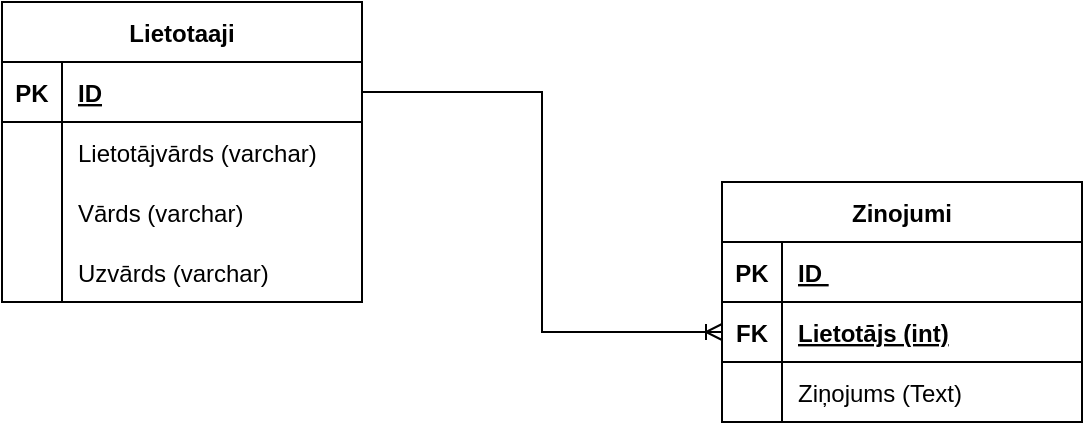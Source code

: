 <mxfile version="20.7.4" type="github">
  <diagram id="C5RBs43oDa-KdzZeNtuy" name="Page-1">
    <mxGraphModel dx="1434" dy="796" grid="1" gridSize="10" guides="1" tooltips="1" connect="1" arrows="1" fold="1" page="1" pageScale="1" pageWidth="827" pageHeight="1169" math="0" shadow="0">
      <root>
        <mxCell id="WIyWlLk6GJQsqaUBKTNV-0" />
        <mxCell id="WIyWlLk6GJQsqaUBKTNV-1" parent="WIyWlLk6GJQsqaUBKTNV-0" />
        <mxCell id="ov93Y9u5A4Eo0aby0iT--3" value="Zinojumi" style="shape=table;startSize=30;container=1;collapsible=1;childLayout=tableLayout;fixedRows=1;rowLines=0;fontStyle=1;align=center;resizeLast=1;strokeColor=default;html=0;" vertex="1" parent="WIyWlLk6GJQsqaUBKTNV-1">
          <mxGeometry x="470" y="190" width="180" height="120" as="geometry" />
        </mxCell>
        <mxCell id="ov93Y9u5A4Eo0aby0iT--36" style="shape=tableRow;horizontal=0;startSize=0;swimlaneHead=0;swimlaneBody=0;fillColor=none;collapsible=0;dropTarget=0;points=[[0,0.5],[1,0.5]];portConstraint=eastwest;top=0;left=0;right=0;bottom=1;strokeColor=default;html=0;" vertex="1" parent="ov93Y9u5A4Eo0aby0iT--3">
          <mxGeometry y="30" width="180" height="30" as="geometry" />
        </mxCell>
        <mxCell id="ov93Y9u5A4Eo0aby0iT--37" value="PK" style="shape=partialRectangle;connectable=0;fillColor=none;top=0;left=0;bottom=0;right=0;fontStyle=1;overflow=hidden;strokeColor=default;html=0;" vertex="1" parent="ov93Y9u5A4Eo0aby0iT--36">
          <mxGeometry width="30" height="30" as="geometry">
            <mxRectangle width="30" height="30" as="alternateBounds" />
          </mxGeometry>
        </mxCell>
        <mxCell id="ov93Y9u5A4Eo0aby0iT--38" value="ID " style="shape=partialRectangle;connectable=0;fillColor=none;top=0;left=0;bottom=0;right=0;align=left;spacingLeft=6;fontStyle=5;overflow=hidden;strokeColor=default;html=0;" vertex="1" parent="ov93Y9u5A4Eo0aby0iT--36">
          <mxGeometry x="30" width="150" height="30" as="geometry">
            <mxRectangle width="150" height="30" as="alternateBounds" />
          </mxGeometry>
        </mxCell>
        <mxCell id="ov93Y9u5A4Eo0aby0iT--4" value="" style="shape=tableRow;horizontal=0;startSize=0;swimlaneHead=0;swimlaneBody=0;fillColor=none;collapsible=0;dropTarget=0;points=[[0,0.5],[1,0.5]];portConstraint=eastwest;top=0;left=0;right=0;bottom=1;strokeColor=default;html=0;" vertex="1" parent="ov93Y9u5A4Eo0aby0iT--3">
          <mxGeometry y="60" width="180" height="30" as="geometry" />
        </mxCell>
        <mxCell id="ov93Y9u5A4Eo0aby0iT--5" value="FK" style="shape=partialRectangle;connectable=0;fillColor=none;top=0;left=0;bottom=0;right=0;fontStyle=1;overflow=hidden;strokeColor=default;html=0;" vertex="1" parent="ov93Y9u5A4Eo0aby0iT--4">
          <mxGeometry width="30" height="30" as="geometry">
            <mxRectangle width="30" height="30" as="alternateBounds" />
          </mxGeometry>
        </mxCell>
        <mxCell id="ov93Y9u5A4Eo0aby0iT--6" value="Lietotājs (int)" style="shape=partialRectangle;connectable=0;fillColor=none;top=0;left=0;bottom=0;right=0;align=left;spacingLeft=6;fontStyle=5;overflow=hidden;strokeColor=default;html=0;" vertex="1" parent="ov93Y9u5A4Eo0aby0iT--4">
          <mxGeometry x="30" width="150" height="30" as="geometry">
            <mxRectangle width="150" height="30" as="alternateBounds" />
          </mxGeometry>
        </mxCell>
        <mxCell id="ov93Y9u5A4Eo0aby0iT--7" value="" style="shape=tableRow;horizontal=0;startSize=0;swimlaneHead=0;swimlaneBody=0;fillColor=none;collapsible=0;dropTarget=0;points=[[0,0.5],[1,0.5]];portConstraint=eastwest;top=0;left=0;right=0;bottom=0;strokeColor=default;html=0;" vertex="1" parent="ov93Y9u5A4Eo0aby0iT--3">
          <mxGeometry y="90" width="180" height="30" as="geometry" />
        </mxCell>
        <mxCell id="ov93Y9u5A4Eo0aby0iT--8" value="" style="shape=partialRectangle;connectable=0;fillColor=none;top=0;left=0;bottom=0;right=0;editable=1;overflow=hidden;strokeColor=default;html=0;" vertex="1" parent="ov93Y9u5A4Eo0aby0iT--7">
          <mxGeometry width="30" height="30" as="geometry">
            <mxRectangle width="30" height="30" as="alternateBounds" />
          </mxGeometry>
        </mxCell>
        <mxCell id="ov93Y9u5A4Eo0aby0iT--9" value="Ziņojums (Text)" style="shape=partialRectangle;connectable=0;fillColor=none;top=0;left=0;bottom=0;right=0;align=left;spacingLeft=6;overflow=hidden;strokeColor=default;html=0;" vertex="1" parent="ov93Y9u5A4Eo0aby0iT--7">
          <mxGeometry x="30" width="150" height="30" as="geometry">
            <mxRectangle width="150" height="30" as="alternateBounds" />
          </mxGeometry>
        </mxCell>
        <mxCell id="ov93Y9u5A4Eo0aby0iT--17" value="Lietotaaji" style="shape=table;startSize=30;container=1;collapsible=1;childLayout=tableLayout;fixedRows=1;rowLines=0;fontStyle=1;align=center;resizeLast=1;strokeColor=default;html=0;" vertex="1" parent="WIyWlLk6GJQsqaUBKTNV-1">
          <mxGeometry x="110" y="100" width="180" height="150" as="geometry" />
        </mxCell>
        <mxCell id="ov93Y9u5A4Eo0aby0iT--18" value="" style="shape=tableRow;horizontal=0;startSize=0;swimlaneHead=0;swimlaneBody=0;fillColor=none;collapsible=0;dropTarget=0;points=[[0,0.5],[1,0.5]];portConstraint=eastwest;top=0;left=0;right=0;bottom=1;strokeColor=default;html=0;" vertex="1" parent="ov93Y9u5A4Eo0aby0iT--17">
          <mxGeometry y="30" width="180" height="30" as="geometry" />
        </mxCell>
        <mxCell id="ov93Y9u5A4Eo0aby0iT--19" value="PK" style="shape=partialRectangle;connectable=0;fillColor=none;top=0;left=0;bottom=0;right=0;fontStyle=1;overflow=hidden;strokeColor=default;html=0;" vertex="1" parent="ov93Y9u5A4Eo0aby0iT--18">
          <mxGeometry width="30" height="30" as="geometry">
            <mxRectangle width="30" height="30" as="alternateBounds" />
          </mxGeometry>
        </mxCell>
        <mxCell id="ov93Y9u5A4Eo0aby0iT--20" value="ID" style="shape=partialRectangle;connectable=0;fillColor=none;top=0;left=0;bottom=0;right=0;align=left;spacingLeft=6;fontStyle=5;overflow=hidden;strokeColor=default;html=0;" vertex="1" parent="ov93Y9u5A4Eo0aby0iT--18">
          <mxGeometry x="30" width="150" height="30" as="geometry">
            <mxRectangle width="150" height="30" as="alternateBounds" />
          </mxGeometry>
        </mxCell>
        <mxCell id="ov93Y9u5A4Eo0aby0iT--21" value="" style="shape=tableRow;horizontal=0;startSize=0;swimlaneHead=0;swimlaneBody=0;fillColor=none;collapsible=0;dropTarget=0;points=[[0,0.5],[1,0.5]];portConstraint=eastwest;top=0;left=0;right=0;bottom=0;strokeColor=default;html=0;" vertex="1" parent="ov93Y9u5A4Eo0aby0iT--17">
          <mxGeometry y="60" width="180" height="30" as="geometry" />
        </mxCell>
        <mxCell id="ov93Y9u5A4Eo0aby0iT--22" value="" style="shape=partialRectangle;connectable=0;fillColor=none;top=0;left=0;bottom=0;right=0;editable=1;overflow=hidden;strokeColor=default;html=0;" vertex="1" parent="ov93Y9u5A4Eo0aby0iT--21">
          <mxGeometry width="30" height="30" as="geometry">
            <mxRectangle width="30" height="30" as="alternateBounds" />
          </mxGeometry>
        </mxCell>
        <mxCell id="ov93Y9u5A4Eo0aby0iT--23" value="Lietotājvārds (varchar)" style="shape=partialRectangle;connectable=0;fillColor=none;top=0;left=0;bottom=0;right=0;align=left;spacingLeft=6;overflow=hidden;strokeColor=default;html=0;" vertex="1" parent="ov93Y9u5A4Eo0aby0iT--21">
          <mxGeometry x="30" width="150" height="30" as="geometry">
            <mxRectangle width="150" height="30" as="alternateBounds" />
          </mxGeometry>
        </mxCell>
        <mxCell id="ov93Y9u5A4Eo0aby0iT--24" value="" style="shape=tableRow;horizontal=0;startSize=0;swimlaneHead=0;swimlaneBody=0;fillColor=none;collapsible=0;dropTarget=0;points=[[0,0.5],[1,0.5]];portConstraint=eastwest;top=0;left=0;right=0;bottom=0;strokeColor=default;html=0;" vertex="1" parent="ov93Y9u5A4Eo0aby0iT--17">
          <mxGeometry y="90" width="180" height="30" as="geometry" />
        </mxCell>
        <mxCell id="ov93Y9u5A4Eo0aby0iT--25" value="" style="shape=partialRectangle;connectable=0;fillColor=none;top=0;left=0;bottom=0;right=0;editable=1;overflow=hidden;strokeColor=default;html=0;" vertex="1" parent="ov93Y9u5A4Eo0aby0iT--24">
          <mxGeometry width="30" height="30" as="geometry">
            <mxRectangle width="30" height="30" as="alternateBounds" />
          </mxGeometry>
        </mxCell>
        <mxCell id="ov93Y9u5A4Eo0aby0iT--26" value="Vārds (varchar)" style="shape=partialRectangle;connectable=0;fillColor=none;top=0;left=0;bottom=0;right=0;align=left;spacingLeft=6;overflow=hidden;strokeColor=default;html=0;" vertex="1" parent="ov93Y9u5A4Eo0aby0iT--24">
          <mxGeometry x="30" width="150" height="30" as="geometry">
            <mxRectangle width="150" height="30" as="alternateBounds" />
          </mxGeometry>
        </mxCell>
        <mxCell id="ov93Y9u5A4Eo0aby0iT--27" value="" style="shape=tableRow;horizontal=0;startSize=0;swimlaneHead=0;swimlaneBody=0;fillColor=none;collapsible=0;dropTarget=0;points=[[0,0.5],[1,0.5]];portConstraint=eastwest;top=0;left=0;right=0;bottom=0;strokeColor=default;html=0;" vertex="1" parent="ov93Y9u5A4Eo0aby0iT--17">
          <mxGeometry y="120" width="180" height="30" as="geometry" />
        </mxCell>
        <mxCell id="ov93Y9u5A4Eo0aby0iT--28" value="" style="shape=partialRectangle;connectable=0;fillColor=none;top=0;left=0;bottom=0;right=0;editable=1;overflow=hidden;strokeColor=default;html=0;" vertex="1" parent="ov93Y9u5A4Eo0aby0iT--27">
          <mxGeometry width="30" height="30" as="geometry">
            <mxRectangle width="30" height="30" as="alternateBounds" />
          </mxGeometry>
        </mxCell>
        <mxCell id="ov93Y9u5A4Eo0aby0iT--29" value="Uzvārds (varchar)" style="shape=partialRectangle;connectable=0;fillColor=none;top=0;left=0;bottom=0;right=0;align=left;spacingLeft=6;overflow=hidden;strokeColor=default;html=0;" vertex="1" parent="ov93Y9u5A4Eo0aby0iT--27">
          <mxGeometry x="30" width="150" height="30" as="geometry">
            <mxRectangle width="150" height="30" as="alternateBounds" />
          </mxGeometry>
        </mxCell>
        <mxCell id="ov93Y9u5A4Eo0aby0iT--31" style="edgeStyle=orthogonalEdgeStyle;rounded=0;orthogonalLoop=1;jettySize=auto;html=1;exitX=1;exitY=0.5;exitDx=0;exitDy=0;entryX=0;entryY=0.5;entryDx=0;entryDy=0;endArrow=ERoneToMany;endFill=0;" edge="1" parent="WIyWlLk6GJQsqaUBKTNV-1" source="ov93Y9u5A4Eo0aby0iT--18" target="ov93Y9u5A4Eo0aby0iT--4">
          <mxGeometry relative="1" as="geometry" />
        </mxCell>
      </root>
    </mxGraphModel>
  </diagram>
</mxfile>
